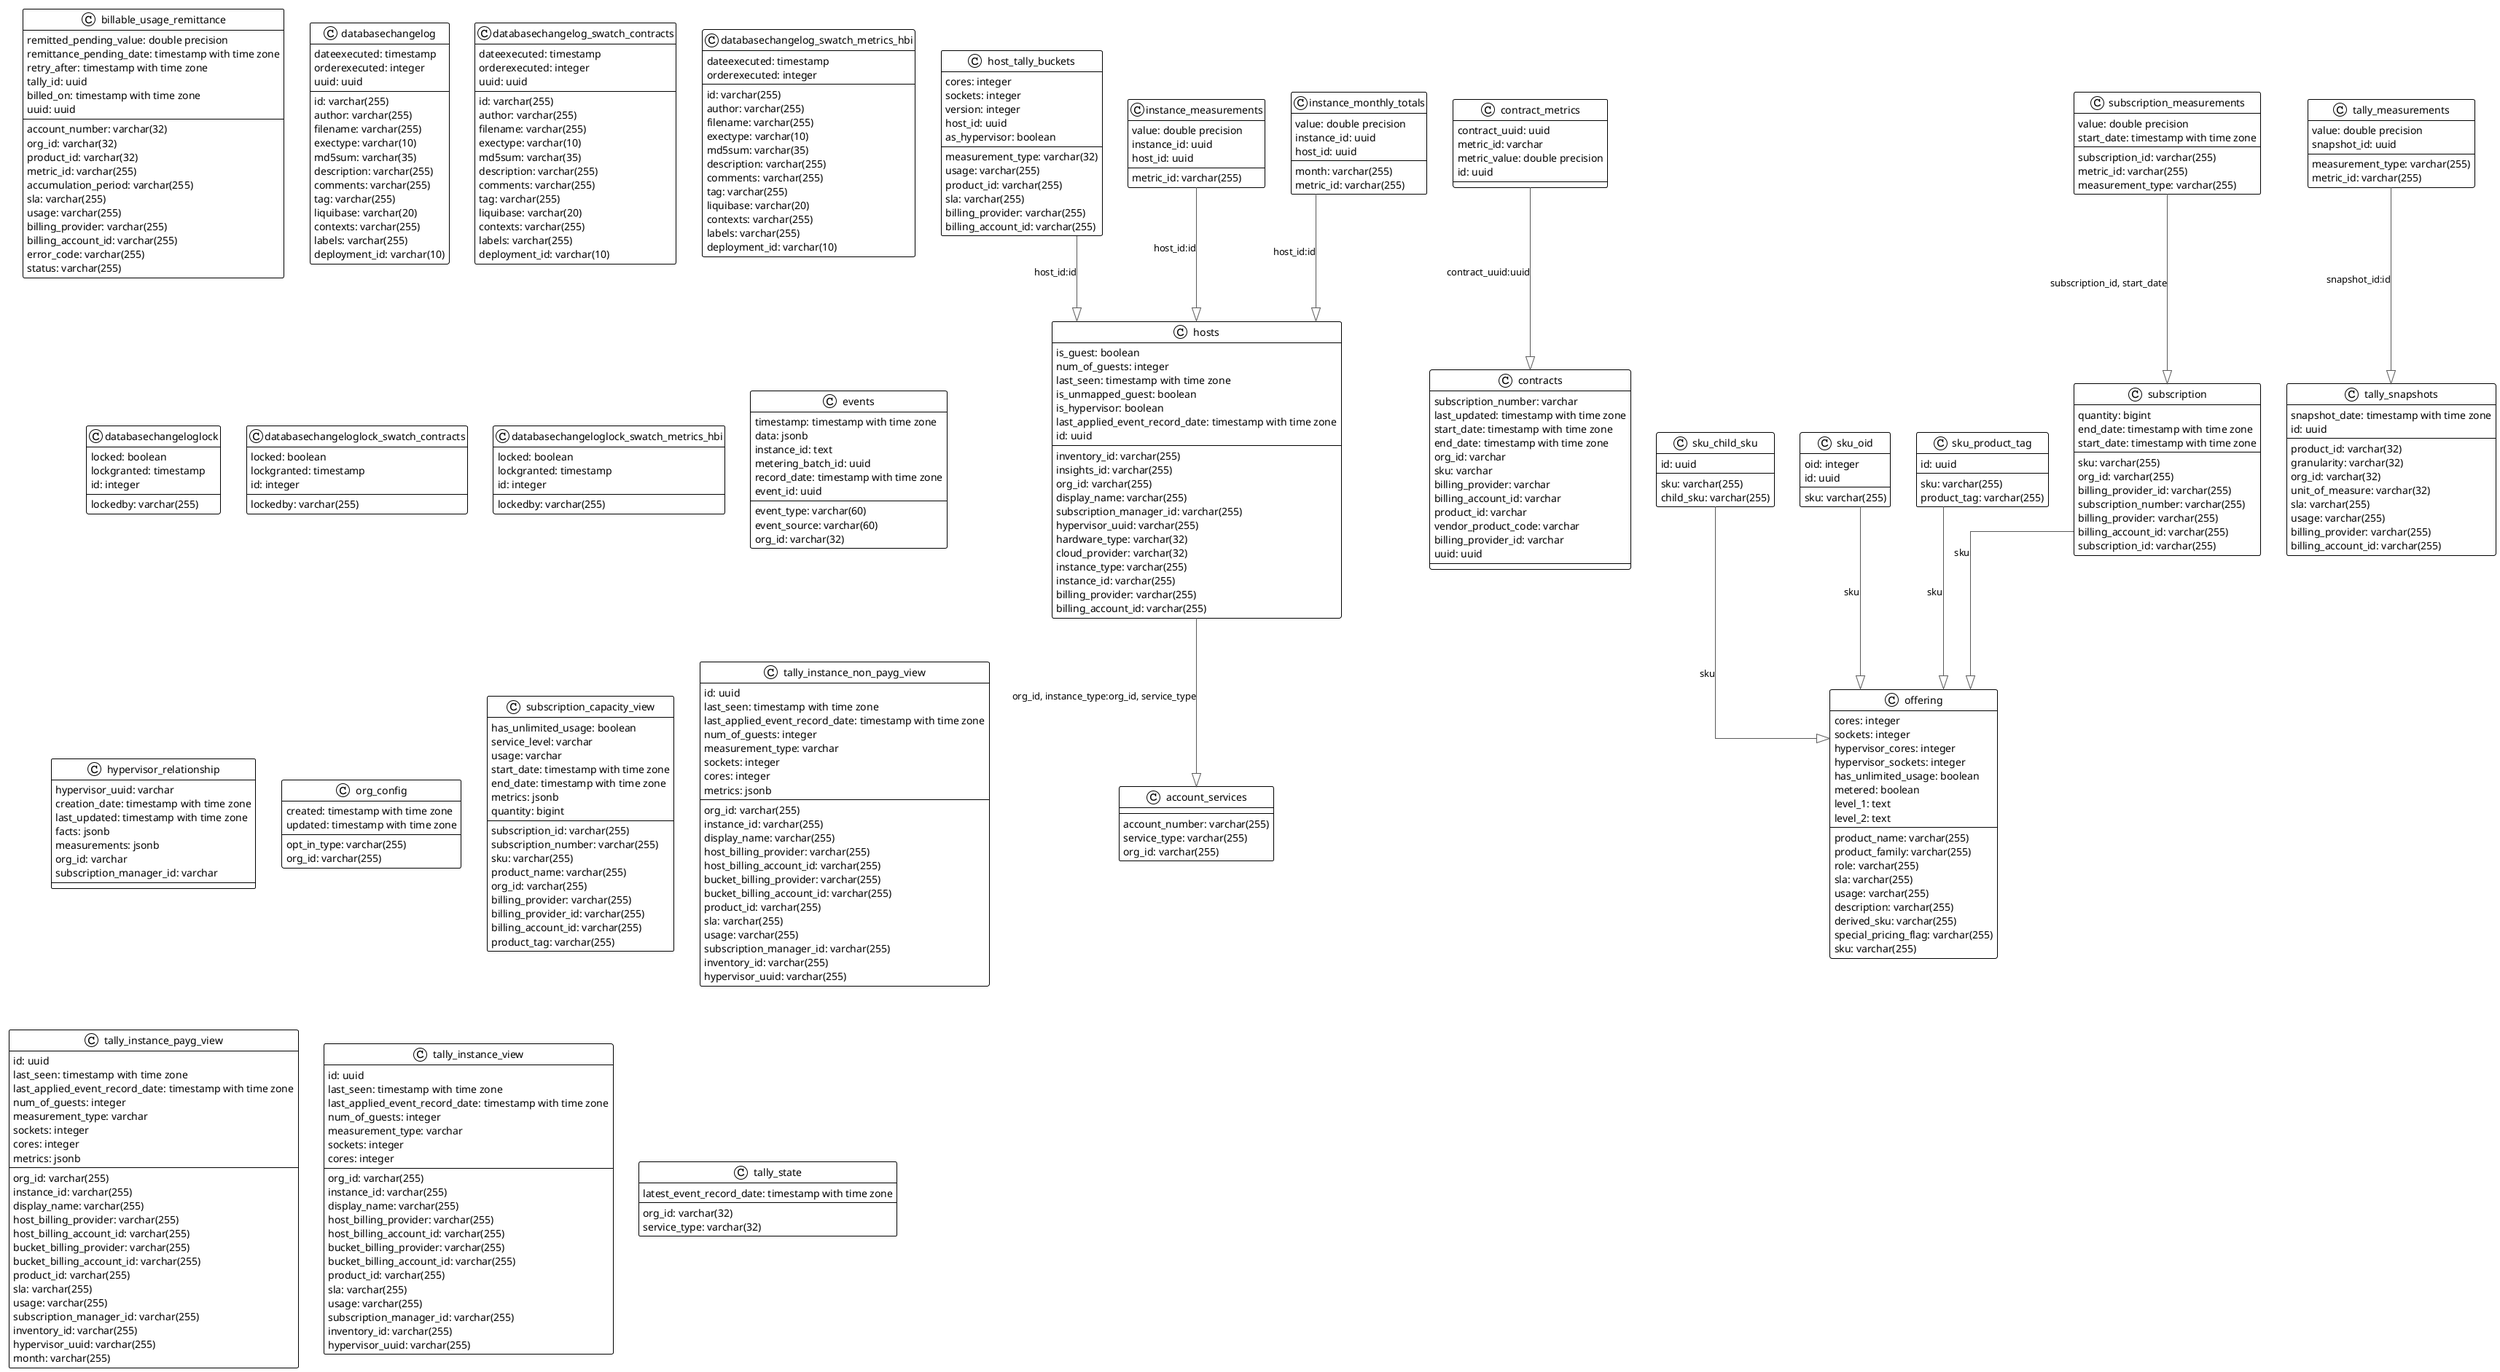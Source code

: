 @startuml
!theme plain
top to bottom direction
skinparam linetype ortho

class account_services {
   account_number: varchar(255)
   service_type: varchar(255)
   org_id: varchar(255)
}
class billable_usage_remittance {
   account_number: varchar(32)
   org_id: varchar(32)
   product_id: varchar(32)
   metric_id: varchar(255)
   accumulation_period: varchar(255)
   sla: varchar(255)
   usage: varchar(255)
   billing_provider: varchar(255)
   billing_account_id: varchar(255)
   remitted_pending_value: double precision
   remittance_pending_date: timestamp with time zone
   retry_after: timestamp with time zone
   tally_id: uuid
   billed_on: timestamp with time zone
   error_code: varchar(255)
   status: varchar(255)
   uuid: uuid
}
class contract_metrics {
   contract_uuid: uuid
   metric_id: varchar
   metric_value: double precision
   id: uuid
}
class contracts {
   subscription_number: varchar
   last_updated: timestamp with time zone
   start_date: timestamp with time zone
   end_date: timestamp with time zone
   org_id: varchar
   sku: varchar
   billing_provider: varchar
   billing_account_id: varchar
   product_id: varchar
   vendor_product_code: varchar
   billing_provider_id: varchar
   uuid: uuid
}
class databasechangelog {
   id: varchar(255)
   author: varchar(255)
   filename: varchar(255)
   dateexecuted: timestamp
   orderexecuted: integer
   exectype: varchar(10)
   md5sum: varchar(35)
   description: varchar(255)
   comments: varchar(255)
   tag: varchar(255)
   liquibase: varchar(20)
   contexts: varchar(255)
   labels: varchar(255)
   deployment_id: varchar(10)
   uuid: uuid
}
class databasechangelog_swatch_contracts {
   id: varchar(255)
   author: varchar(255)
   filename: varchar(255)
   dateexecuted: timestamp
   orderexecuted: integer
   exectype: varchar(10)
   md5sum: varchar(35)
   description: varchar(255)
   comments: varchar(255)
   tag: varchar(255)
   liquibase: varchar(20)
   contexts: varchar(255)
   labels: varchar(255)
   deployment_id: varchar(10)
   uuid: uuid
}
class databasechangelog_swatch_metrics_hbi {
   id: varchar(255)
   author: varchar(255)
   filename: varchar(255)
   dateexecuted: timestamp
   orderexecuted: integer
   exectype: varchar(10)
   md5sum: varchar(35)
   description: varchar(255)
   comments: varchar(255)
   tag: varchar(255)
   liquibase: varchar(20)
   contexts: varchar(255)
   labels: varchar(255)
   deployment_id: varchar(10)
}
class databasechangeloglock {
   locked: boolean
   lockgranted: timestamp
   lockedby: varchar(255)
   id: integer
}
class databasechangeloglock_swatch_contracts {
   locked: boolean
   lockgranted: timestamp
   lockedby: varchar(255)
   id: integer
}
class databasechangeloglock_swatch_metrics_hbi {
   locked: boolean
   lockgranted: timestamp
   lockedby: varchar(255)
   id: integer
}
class events {
   timestamp: timestamp with time zone
   data: jsonb
   event_type: varchar(60)
   event_source: varchar(60)
   instance_id: text
   org_id: varchar(32)
   metering_batch_id: uuid
   record_date: timestamp with time zone
   event_id: uuid
}
class host_tally_buckets {
   cores: integer
   sockets: integer
   measurement_type: varchar(32)
   version: integer
   host_id: uuid
   usage: varchar(255)
   product_id: varchar(255)
   sla: varchar(255)
   as_hypervisor: boolean
   billing_provider: varchar(255)
   billing_account_id: varchar(255)
}
class hosts {
   inventory_id: varchar(255)
   insights_id: varchar(255)
   org_id: varchar(255)
   display_name: varchar(255)
   subscription_manager_id: varchar(255)
   is_guest: boolean
   hypervisor_uuid: varchar(255)
   hardware_type: varchar(32)
   num_of_guests: integer
   last_seen: timestamp with time zone
   is_unmapped_guest: boolean
   is_hypervisor: boolean
   cloud_provider: varchar(32)
   instance_type: varchar(255)
   instance_id: varchar(255)
   billing_provider: varchar(255)
   billing_account_id: varchar(255)
   last_applied_event_record_date: timestamp with time zone
   id: uuid
}
class hypervisor_relationship {
   hypervisor_uuid: varchar
   creation_date: timestamp with time zone
   last_updated: timestamp with time zone
   facts: jsonb
   measurements: jsonb
   org_id: varchar
   subscription_manager_id: varchar
}
class instance_measurements {
   value: double precision
   instance_id: uuid
   host_id: uuid
   metric_id: varchar(255)
}
class instance_monthly_totals {
   value: double precision
   instance_id: uuid
   host_id: uuid
   month: varchar(255)
   metric_id: varchar(255)
}
class offering {
   product_name: varchar(255)
   product_family: varchar(255)
   cores: integer
   sockets: integer
   hypervisor_cores: integer
   hypervisor_sockets: integer
   role: varchar(255)
   sla: varchar(255)
   usage: varchar(255)
   description: varchar(255)
   has_unlimited_usage: boolean
   derived_sku: varchar(255)
   metered: boolean
   special_pricing_flag: varchar(255)
   level_1: text
   level_2: text
   sku: varchar(255)
}
class org_config {
   opt_in_type: varchar(255)
   created: timestamp with time zone
   updated: timestamp with time zone
   org_id: varchar(255)
}
class sku_child_sku {
   sku: varchar(255)
   child_sku: varchar(255)
   id: uuid
}
class sku_oid {
   sku: varchar(255)
   oid: integer
   id: uuid
}
class sku_product_tag {
   sku: varchar(255)
   product_tag: varchar(255)
   id: uuid
}
class subscription {
   sku: varchar(255)
   org_id: varchar(255)
   quantity: bigint
   end_date: timestamp with time zone
   billing_provider_id: varchar(255)
   subscription_number: varchar(255)
   billing_provider: varchar(255)
   billing_account_id: varchar(255)
   subscription_id: varchar(255)
   start_date: timestamp with time zone
}
class subscription_capacity_view {
   subscription_id: varchar(255)
   subscription_number: varchar(255)
   sku: varchar(255)
   has_unlimited_usage: boolean
   product_name: varchar(255)
   service_level: varchar
   usage: varchar
   org_id: varchar(255)
   billing_provider: varchar(255)
   billing_provider_id: varchar(255)
   billing_account_id: varchar(255)
   start_date: timestamp with time zone
   end_date: timestamp with time zone
   metrics: jsonb
   product_tag: varchar(255)
   quantity: bigint
}
class subscription_measurements {
   value: double precision
   subscription_id: varchar(255)
   start_date: timestamp with time zone
   metric_id: varchar(255)
   measurement_type: varchar(255)
}
class tally_instance_non_payg_view {
   org_id: varchar(255)
   id: uuid
   instance_id: varchar(255)
   display_name: varchar(255)
   host_billing_provider: varchar(255)
   host_billing_account_id: varchar(255)
   bucket_billing_provider: varchar(255)
   bucket_billing_account_id: varchar(255)
   last_seen: timestamp with time zone
   last_applied_event_record_date: timestamp with time zone
   num_of_guests: integer
   product_id: varchar(255)
   sla: varchar(255)
   usage: varchar(255)
   measurement_type: varchar
   sockets: integer
   cores: integer
   subscription_manager_id: varchar(255)
   inventory_id: varchar(255)
   hypervisor_uuid: varchar(255)
   metrics: jsonb
}
class tally_instance_payg_view {
   org_id: varchar(255)
   id: uuid
   instance_id: varchar(255)
   display_name: varchar(255)
   host_billing_provider: varchar(255)
   host_billing_account_id: varchar(255)
   bucket_billing_provider: varchar(255)
   bucket_billing_account_id: varchar(255)
   last_seen: timestamp with time zone
   last_applied_event_record_date: timestamp with time zone
   num_of_guests: integer
   product_id: varchar(255)
   sla: varchar(255)
   usage: varchar(255)
   measurement_type: varchar
   sockets: integer
   cores: integer
   subscription_manager_id: varchar(255)
   inventory_id: varchar(255)
   hypervisor_uuid: varchar(255)
   month: varchar(255)
   metrics: jsonb
}
class tally_instance_view {
   org_id: varchar(255)
   id: uuid
   instance_id: varchar(255)
   display_name: varchar(255)
   host_billing_provider: varchar(255)
   host_billing_account_id: varchar(255)
   bucket_billing_provider: varchar(255)
   bucket_billing_account_id: varchar(255)
   last_seen: timestamp with time zone
   last_applied_event_record_date: timestamp with time zone
   num_of_guests: integer
   product_id: varchar(255)
   sla: varchar(255)
   usage: varchar(255)
   measurement_type: varchar
   sockets: integer
   cores: integer
   subscription_manager_id: varchar(255)
   inventory_id: varchar(255)
   hypervisor_uuid: varchar(255)
}
class tally_measurements {
   value: double precision
   snapshot_id: uuid
   measurement_type: varchar(255)
   metric_id: varchar(255)
}
class tally_snapshots {
   product_id: varchar(32)
   granularity: varchar(32)
   org_id: varchar(32)
   snapshot_date: timestamp with time zone
   unit_of_measure: varchar(32)
   sla: varchar(255)
   usage: varchar(255)
   billing_provider: varchar(255)
   billing_account_id: varchar(255)
   id: uuid
}
class tally_state {
   latest_event_record_date: timestamp with time zone
   org_id: varchar(32)
   service_type: varchar(32)
}

contract_metrics                          -[#595959,plain]-^  contracts                                : "contract_uuid:uuid"
host_tally_buckets                        -[#595959,plain]-^  hosts                                    : "host_id:id"
hosts                                     -[#595959,plain]-^  account_services                         : "org_id, instance_type:org_id, service_type"
instance_measurements                     -[#595959,plain]-^  hosts                                    : "host_id:id"
instance_monthly_totals                   -[#595959,plain]-^  hosts                                    : "host_id:id"
sku_child_sku                             -[#595959,plain]-^  offering                                 : "sku"
sku_oid                                   -[#595959,plain]-^  offering                                 : "sku"
sku_product_tag                           -[#595959,plain]-^  offering                                 : "sku"
subscription                              -[#595959,plain]-^  offering                                 : "sku"
subscription_measurements                 -[#595959,plain]-^  subscription                             : "subscription_id, start_date"
tally_measurements                        -[#595959,plain]-^  tally_snapshots                          : "snapshot_id:id"
@enduml